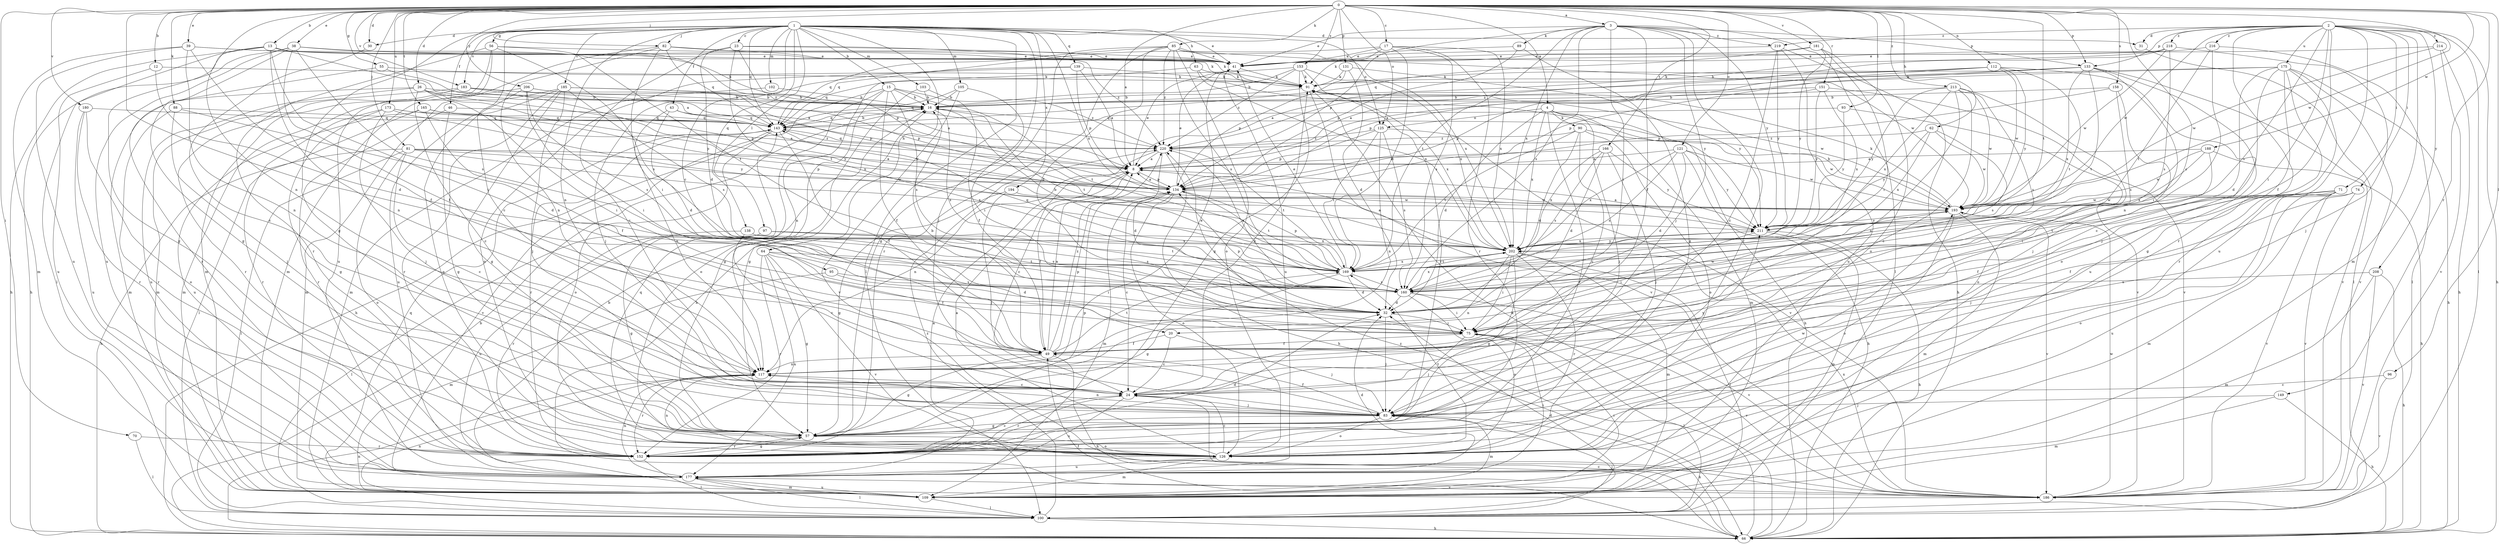 strict digraph  {
0;
1;
2;
3;
4;
8;
12;
13;
15;
16;
17;
20;
23;
24;
26;
30;
31;
32;
38;
39;
41;
43;
46;
49;
55;
56;
57;
62;
63;
64;
66;
70;
71;
74;
75;
81;
82;
83;
85;
88;
89;
90;
91;
93;
95;
96;
97;
100;
102;
103;
105;
109;
112;
117;
121;
125;
126;
131;
133;
134;
138;
139;
143;
149;
151;
152;
153;
158;
160;
165;
166;
169;
173;
175;
177;
180;
181;
183;
185;
186;
188;
193;
194;
202;
206;
208;
211;
213;
214;
216;
218;
219;
220;
0 -> 3  [label=a];
0 -> 4  [label=a];
0 -> 8  [label=a];
0 -> 12  [label=b];
0 -> 13  [label=b];
0 -> 17  [label=c];
0 -> 20  [label=c];
0 -> 26  [label=d];
0 -> 30  [label=d];
0 -> 38  [label=e];
0 -> 39  [label=e];
0 -> 55  [label=g];
0 -> 62  [label=h];
0 -> 70  [label=i];
0 -> 81  [label=j];
0 -> 82  [label=j];
0 -> 85  [label=k];
0 -> 88  [label=k];
0 -> 93  [label=l];
0 -> 95  [label=l];
0 -> 96  [label=l];
0 -> 112  [label=n];
0 -> 117  [label=n];
0 -> 121  [label=o];
0 -> 125  [label=o];
0 -> 131  [label=p];
0 -> 133  [label=p];
0 -> 149  [label=r];
0 -> 151  [label=r];
0 -> 153  [label=s];
0 -> 158  [label=s];
0 -> 165  [label=t];
0 -> 166  [label=t];
0 -> 169  [label=t];
0 -> 173  [label=u];
0 -> 180  [label=v];
0 -> 181  [label=v];
0 -> 183  [label=v];
0 -> 188  [label=w];
0 -> 193  [label=w];
0 -> 206  [label=y];
0 -> 213  [label=z];
1 -> 15  [label=b];
1 -> 20  [label=c];
1 -> 23  [label=c];
1 -> 24  [label=c];
1 -> 30  [label=d];
1 -> 31  [label=d];
1 -> 41  [label=e];
1 -> 43  [label=f];
1 -> 46  [label=f];
1 -> 56  [label=g];
1 -> 57  [label=g];
1 -> 63  [label=h];
1 -> 64  [label=h];
1 -> 82  [label=j];
1 -> 83  [label=j];
1 -> 97  [label=l];
1 -> 100  [label=l];
1 -> 102  [label=m];
1 -> 103  [label=m];
1 -> 105  [label=m];
1 -> 117  [label=n];
1 -> 125  [label=o];
1 -> 138  [label=q];
1 -> 139  [label=q];
1 -> 143  [label=q];
1 -> 183  [label=v];
1 -> 185  [label=v];
1 -> 194  [label=x];
1 -> 202  [label=x];
2 -> 31  [label=d];
2 -> 49  [label=f];
2 -> 66  [label=h];
2 -> 71  [label=i];
2 -> 74  [label=i];
2 -> 75  [label=i];
2 -> 100  [label=l];
2 -> 109  [label=m];
2 -> 133  [label=p];
2 -> 152  [label=r];
2 -> 160  [label=s];
2 -> 175  [label=u];
2 -> 177  [label=u];
2 -> 193  [label=w];
2 -> 208  [label=y];
2 -> 214  [label=z];
2 -> 216  [label=z];
2 -> 218  [label=z];
2 -> 219  [label=z];
3 -> 41  [label=e];
3 -> 49  [label=f];
3 -> 75  [label=i];
3 -> 83  [label=j];
3 -> 89  [label=k];
3 -> 100  [label=l];
3 -> 133  [label=p];
3 -> 134  [label=p];
3 -> 152  [label=r];
3 -> 160  [label=s];
3 -> 169  [label=t];
3 -> 202  [label=x];
3 -> 211  [label=y];
3 -> 219  [label=z];
4 -> 32  [label=d];
4 -> 66  [label=h];
4 -> 83  [label=j];
4 -> 90  [label=k];
4 -> 109  [label=m];
4 -> 125  [label=o];
4 -> 152  [label=r];
4 -> 202  [label=x];
8 -> 41  [label=e];
8 -> 49  [label=f];
8 -> 117  [label=n];
8 -> 134  [label=p];
12 -> 32  [label=d];
12 -> 91  [label=k];
12 -> 177  [label=u];
13 -> 8  [label=a];
13 -> 16  [label=b];
13 -> 41  [label=e];
13 -> 57  [label=g];
13 -> 66  [label=h];
13 -> 75  [label=i];
13 -> 100  [label=l];
13 -> 117  [label=n];
15 -> 16  [label=b];
15 -> 49  [label=f];
15 -> 57  [label=g];
15 -> 66  [label=h];
15 -> 126  [label=o];
15 -> 160  [label=s];
15 -> 169  [label=t];
15 -> 220  [label=z];
16 -> 143  [label=q];
16 -> 160  [label=s];
16 -> 169  [label=t];
17 -> 41  [label=e];
17 -> 91  [label=k];
17 -> 143  [label=q];
17 -> 152  [label=r];
17 -> 160  [label=s];
17 -> 169  [label=t];
17 -> 202  [label=x];
20 -> 24  [label=c];
20 -> 49  [label=f];
20 -> 83  [label=j];
23 -> 24  [label=c];
23 -> 32  [label=d];
23 -> 41  [label=e];
23 -> 134  [label=p];
23 -> 169  [label=t];
23 -> 220  [label=z];
24 -> 83  [label=j];
24 -> 91  [label=k];
24 -> 152  [label=r];
24 -> 177  [label=u];
24 -> 211  [label=y];
26 -> 16  [label=b];
26 -> 24  [label=c];
26 -> 75  [label=i];
26 -> 109  [label=m];
26 -> 134  [label=p];
26 -> 177  [label=u];
26 -> 202  [label=x];
30 -> 24  [label=c];
31 -> 100  [label=l];
32 -> 75  [label=i];
32 -> 83  [label=j];
32 -> 134  [label=p];
32 -> 193  [label=w];
38 -> 41  [label=e];
38 -> 49  [label=f];
38 -> 57  [label=g];
38 -> 66  [label=h];
38 -> 160  [label=s];
38 -> 177  [label=u];
38 -> 220  [label=z];
39 -> 41  [label=e];
39 -> 49  [label=f];
39 -> 91  [label=k];
39 -> 109  [label=m];
39 -> 117  [label=n];
39 -> 177  [label=u];
41 -> 91  [label=k];
41 -> 177  [label=u];
43 -> 32  [label=d];
43 -> 117  [label=n];
43 -> 143  [label=q];
43 -> 193  [label=w];
46 -> 57  [label=g];
46 -> 143  [label=q];
46 -> 152  [label=r];
49 -> 8  [label=a];
49 -> 16  [label=b];
49 -> 57  [label=g];
49 -> 66  [label=h];
49 -> 117  [label=n];
49 -> 134  [label=p];
49 -> 169  [label=t];
49 -> 220  [label=z];
55 -> 8  [label=a];
55 -> 91  [label=k];
55 -> 152  [label=r];
56 -> 41  [label=e];
56 -> 109  [label=m];
56 -> 152  [label=r];
56 -> 160  [label=s];
56 -> 169  [label=t];
56 -> 177  [label=u];
57 -> 126  [label=o];
57 -> 134  [label=p];
57 -> 152  [label=r];
62 -> 160  [label=s];
62 -> 193  [label=w];
62 -> 202  [label=x];
62 -> 211  [label=y];
62 -> 220  [label=z];
63 -> 91  [label=k];
63 -> 117  [label=n];
63 -> 202  [label=x];
63 -> 211  [label=y];
64 -> 49  [label=f];
64 -> 57  [label=g];
64 -> 75  [label=i];
64 -> 152  [label=r];
64 -> 169  [label=t];
64 -> 177  [label=u];
64 -> 186  [label=v];
66 -> 16  [label=b];
66 -> 24  [label=c];
66 -> 49  [label=f];
66 -> 91  [label=k];
66 -> 117  [label=n];
66 -> 220  [label=z];
70 -> 100  [label=l];
70 -> 152  [label=r];
71 -> 49  [label=f];
71 -> 83  [label=j];
71 -> 109  [label=m];
71 -> 126  [label=o];
71 -> 169  [label=t];
71 -> 177  [label=u];
71 -> 186  [label=v];
71 -> 193  [label=w];
74 -> 49  [label=f];
74 -> 186  [label=v];
74 -> 193  [label=w];
75 -> 49  [label=f];
75 -> 83  [label=j];
75 -> 100  [label=l];
75 -> 186  [label=v];
81 -> 8  [label=a];
81 -> 24  [label=c];
81 -> 66  [label=h];
81 -> 100  [label=l];
81 -> 126  [label=o];
81 -> 134  [label=p];
81 -> 193  [label=w];
81 -> 202  [label=x];
82 -> 41  [label=e];
82 -> 75  [label=i];
82 -> 91  [label=k];
82 -> 109  [label=m];
82 -> 117  [label=n];
82 -> 143  [label=q];
83 -> 49  [label=f];
83 -> 57  [label=g];
83 -> 66  [label=h];
83 -> 109  [label=m];
83 -> 117  [label=n];
83 -> 126  [label=o];
85 -> 32  [label=d];
85 -> 41  [label=e];
85 -> 57  [label=g];
85 -> 126  [label=o];
85 -> 143  [label=q];
85 -> 152  [label=r];
85 -> 160  [label=s];
85 -> 193  [label=w];
85 -> 202  [label=x];
85 -> 220  [label=z];
88 -> 32  [label=d];
88 -> 83  [label=j];
88 -> 143  [label=q];
88 -> 152  [label=r];
89 -> 41  [label=e];
89 -> 57  [label=g];
89 -> 134  [label=p];
90 -> 24  [label=c];
90 -> 32  [label=d];
90 -> 126  [label=o];
90 -> 169  [label=t];
90 -> 193  [label=w];
90 -> 220  [label=z];
91 -> 16  [label=b];
91 -> 186  [label=v];
91 -> 193  [label=w];
91 -> 202  [label=x];
93 -> 126  [label=o];
93 -> 143  [label=q];
93 -> 211  [label=y];
95 -> 32  [label=d];
95 -> 109  [label=m];
95 -> 160  [label=s];
96 -> 24  [label=c];
96 -> 186  [label=v];
97 -> 57  [label=g];
97 -> 100  [label=l];
97 -> 152  [label=r];
97 -> 160  [label=s];
97 -> 169  [label=t];
97 -> 202  [label=x];
100 -> 32  [label=d];
100 -> 66  [label=h];
100 -> 83  [label=j];
100 -> 117  [label=n];
100 -> 220  [label=z];
102 -> 16  [label=b];
102 -> 109  [label=m];
103 -> 16  [label=b];
103 -> 57  [label=g];
103 -> 75  [label=i];
105 -> 16  [label=b];
105 -> 49  [label=f];
105 -> 143  [label=q];
105 -> 186  [label=v];
109 -> 16  [label=b];
109 -> 75  [label=i];
109 -> 100  [label=l];
109 -> 143  [label=q];
109 -> 177  [label=u];
112 -> 8  [label=a];
112 -> 91  [label=k];
112 -> 126  [label=o];
112 -> 134  [label=p];
112 -> 169  [label=t];
112 -> 193  [label=w];
112 -> 211  [label=y];
117 -> 24  [label=c];
117 -> 41  [label=e];
117 -> 152  [label=r];
121 -> 8  [label=a];
121 -> 32  [label=d];
121 -> 66  [label=h];
121 -> 160  [label=s];
121 -> 193  [label=w];
121 -> 202  [label=x];
121 -> 211  [label=y];
125 -> 117  [label=n];
125 -> 134  [label=p];
125 -> 160  [label=s];
125 -> 169  [label=t];
125 -> 186  [label=v];
125 -> 220  [label=z];
126 -> 8  [label=a];
126 -> 24  [label=c];
126 -> 109  [label=m];
126 -> 117  [label=n];
126 -> 143  [label=q];
126 -> 169  [label=t];
126 -> 177  [label=u];
126 -> 193  [label=w];
131 -> 32  [label=d];
131 -> 91  [label=k];
131 -> 134  [label=p];
131 -> 211  [label=y];
133 -> 8  [label=a];
133 -> 75  [label=i];
133 -> 91  [label=k];
133 -> 134  [label=p];
133 -> 169  [label=t];
133 -> 177  [label=u];
133 -> 186  [label=v];
133 -> 202  [label=x];
134 -> 8  [label=a];
134 -> 24  [label=c];
134 -> 41  [label=e];
134 -> 109  [label=m];
134 -> 126  [label=o];
134 -> 169  [label=t];
134 -> 193  [label=w];
138 -> 24  [label=c];
138 -> 160  [label=s];
138 -> 177  [label=u];
138 -> 202  [label=x];
139 -> 8  [label=a];
139 -> 83  [label=j];
139 -> 91  [label=k];
139 -> 126  [label=o];
139 -> 134  [label=p];
143 -> 16  [label=b];
143 -> 49  [label=f];
143 -> 126  [label=o];
143 -> 152  [label=r];
143 -> 186  [label=v];
143 -> 220  [label=z];
149 -> 66  [label=h];
149 -> 83  [label=j];
149 -> 109  [label=m];
151 -> 16  [label=b];
151 -> 134  [label=p];
151 -> 186  [label=v];
151 -> 202  [label=x];
151 -> 211  [label=y];
152 -> 24  [label=c];
152 -> 32  [label=d];
152 -> 57  [label=g];
152 -> 100  [label=l];
153 -> 16  [label=b];
153 -> 57  [label=g];
153 -> 91  [label=k];
153 -> 143  [label=q];
153 -> 152  [label=r];
153 -> 202  [label=x];
153 -> 220  [label=z];
158 -> 16  [label=b];
158 -> 83  [label=j];
158 -> 134  [label=p];
158 -> 160  [label=s];
160 -> 32  [label=d];
160 -> 75  [label=i];
160 -> 126  [label=o];
160 -> 186  [label=v];
160 -> 202  [label=x];
160 -> 220  [label=z];
165 -> 49  [label=f];
165 -> 100  [label=l];
165 -> 134  [label=p];
165 -> 143  [label=q];
165 -> 177  [label=u];
166 -> 8  [label=a];
166 -> 32  [label=d];
166 -> 83  [label=j];
166 -> 160  [label=s];
166 -> 202  [label=x];
166 -> 211  [label=y];
169 -> 16  [label=b];
169 -> 32  [label=d];
169 -> 41  [label=e];
169 -> 57  [label=g];
169 -> 134  [label=p];
169 -> 143  [label=q];
169 -> 160  [label=s];
169 -> 202  [label=x];
173 -> 8  [label=a];
173 -> 57  [label=g];
173 -> 83  [label=j];
173 -> 143  [label=q];
173 -> 152  [label=r];
173 -> 211  [label=y];
175 -> 8  [label=a];
175 -> 24  [label=c];
175 -> 32  [label=d];
175 -> 57  [label=g];
175 -> 66  [label=h];
175 -> 83  [label=j];
175 -> 91  [label=k];
175 -> 152  [label=r];
175 -> 186  [label=v];
177 -> 8  [label=a];
177 -> 32  [label=d];
177 -> 75  [label=i];
177 -> 100  [label=l];
177 -> 109  [label=m];
177 -> 117  [label=n];
177 -> 186  [label=v];
180 -> 126  [label=o];
180 -> 143  [label=q];
180 -> 152  [label=r];
180 -> 177  [label=u];
181 -> 41  [label=e];
181 -> 75  [label=i];
181 -> 126  [label=o];
181 -> 143  [label=q];
181 -> 211  [label=y];
183 -> 8  [label=a];
183 -> 16  [label=b];
183 -> 109  [label=m];
183 -> 152  [label=r];
183 -> 211  [label=y];
185 -> 16  [label=b];
185 -> 57  [label=g];
185 -> 83  [label=j];
185 -> 109  [label=m];
185 -> 134  [label=p];
185 -> 152  [label=r];
185 -> 160  [label=s];
185 -> 177  [label=u];
186 -> 16  [label=b];
186 -> 193  [label=w];
186 -> 202  [label=x];
188 -> 8  [label=a];
188 -> 66  [label=h];
188 -> 75  [label=i];
188 -> 193  [label=w];
188 -> 202  [label=x];
193 -> 16  [label=b];
193 -> 91  [label=k];
193 -> 109  [label=m];
193 -> 126  [label=o];
193 -> 186  [label=v];
193 -> 211  [label=y];
194 -> 57  [label=g];
194 -> 83  [label=j];
194 -> 193  [label=w];
202 -> 8  [label=a];
202 -> 57  [label=g];
202 -> 75  [label=i];
202 -> 100  [label=l];
202 -> 109  [label=m];
202 -> 117  [label=n];
202 -> 152  [label=r];
202 -> 169  [label=t];
202 -> 211  [label=y];
206 -> 16  [label=b];
206 -> 75  [label=i];
206 -> 109  [label=m];
206 -> 126  [label=o];
206 -> 134  [label=p];
206 -> 160  [label=s];
208 -> 66  [label=h];
208 -> 109  [label=m];
208 -> 160  [label=s];
208 -> 186  [label=v];
211 -> 8  [label=a];
211 -> 66  [label=h];
211 -> 75  [label=i];
211 -> 109  [label=m];
211 -> 202  [label=x];
213 -> 16  [label=b];
213 -> 24  [label=c];
213 -> 117  [label=n];
213 -> 160  [label=s];
213 -> 186  [label=v];
213 -> 193  [label=w];
213 -> 202  [label=x];
213 -> 211  [label=y];
214 -> 41  [label=e];
214 -> 66  [label=h];
214 -> 186  [label=v];
214 -> 193  [label=w];
216 -> 41  [label=e];
216 -> 100  [label=l];
216 -> 117  [label=n];
216 -> 169  [label=t];
218 -> 16  [label=b];
218 -> 41  [label=e];
218 -> 83  [label=j];
218 -> 160  [label=s];
218 -> 193  [label=w];
218 -> 220  [label=z];
219 -> 24  [label=c];
219 -> 41  [label=e];
219 -> 66  [label=h];
219 -> 177  [label=u];
219 -> 211  [label=y];
220 -> 8  [label=a];
220 -> 24  [label=c];
220 -> 32  [label=d];
220 -> 66  [label=h];
220 -> 143  [label=q];
220 -> 169  [label=t];
}

